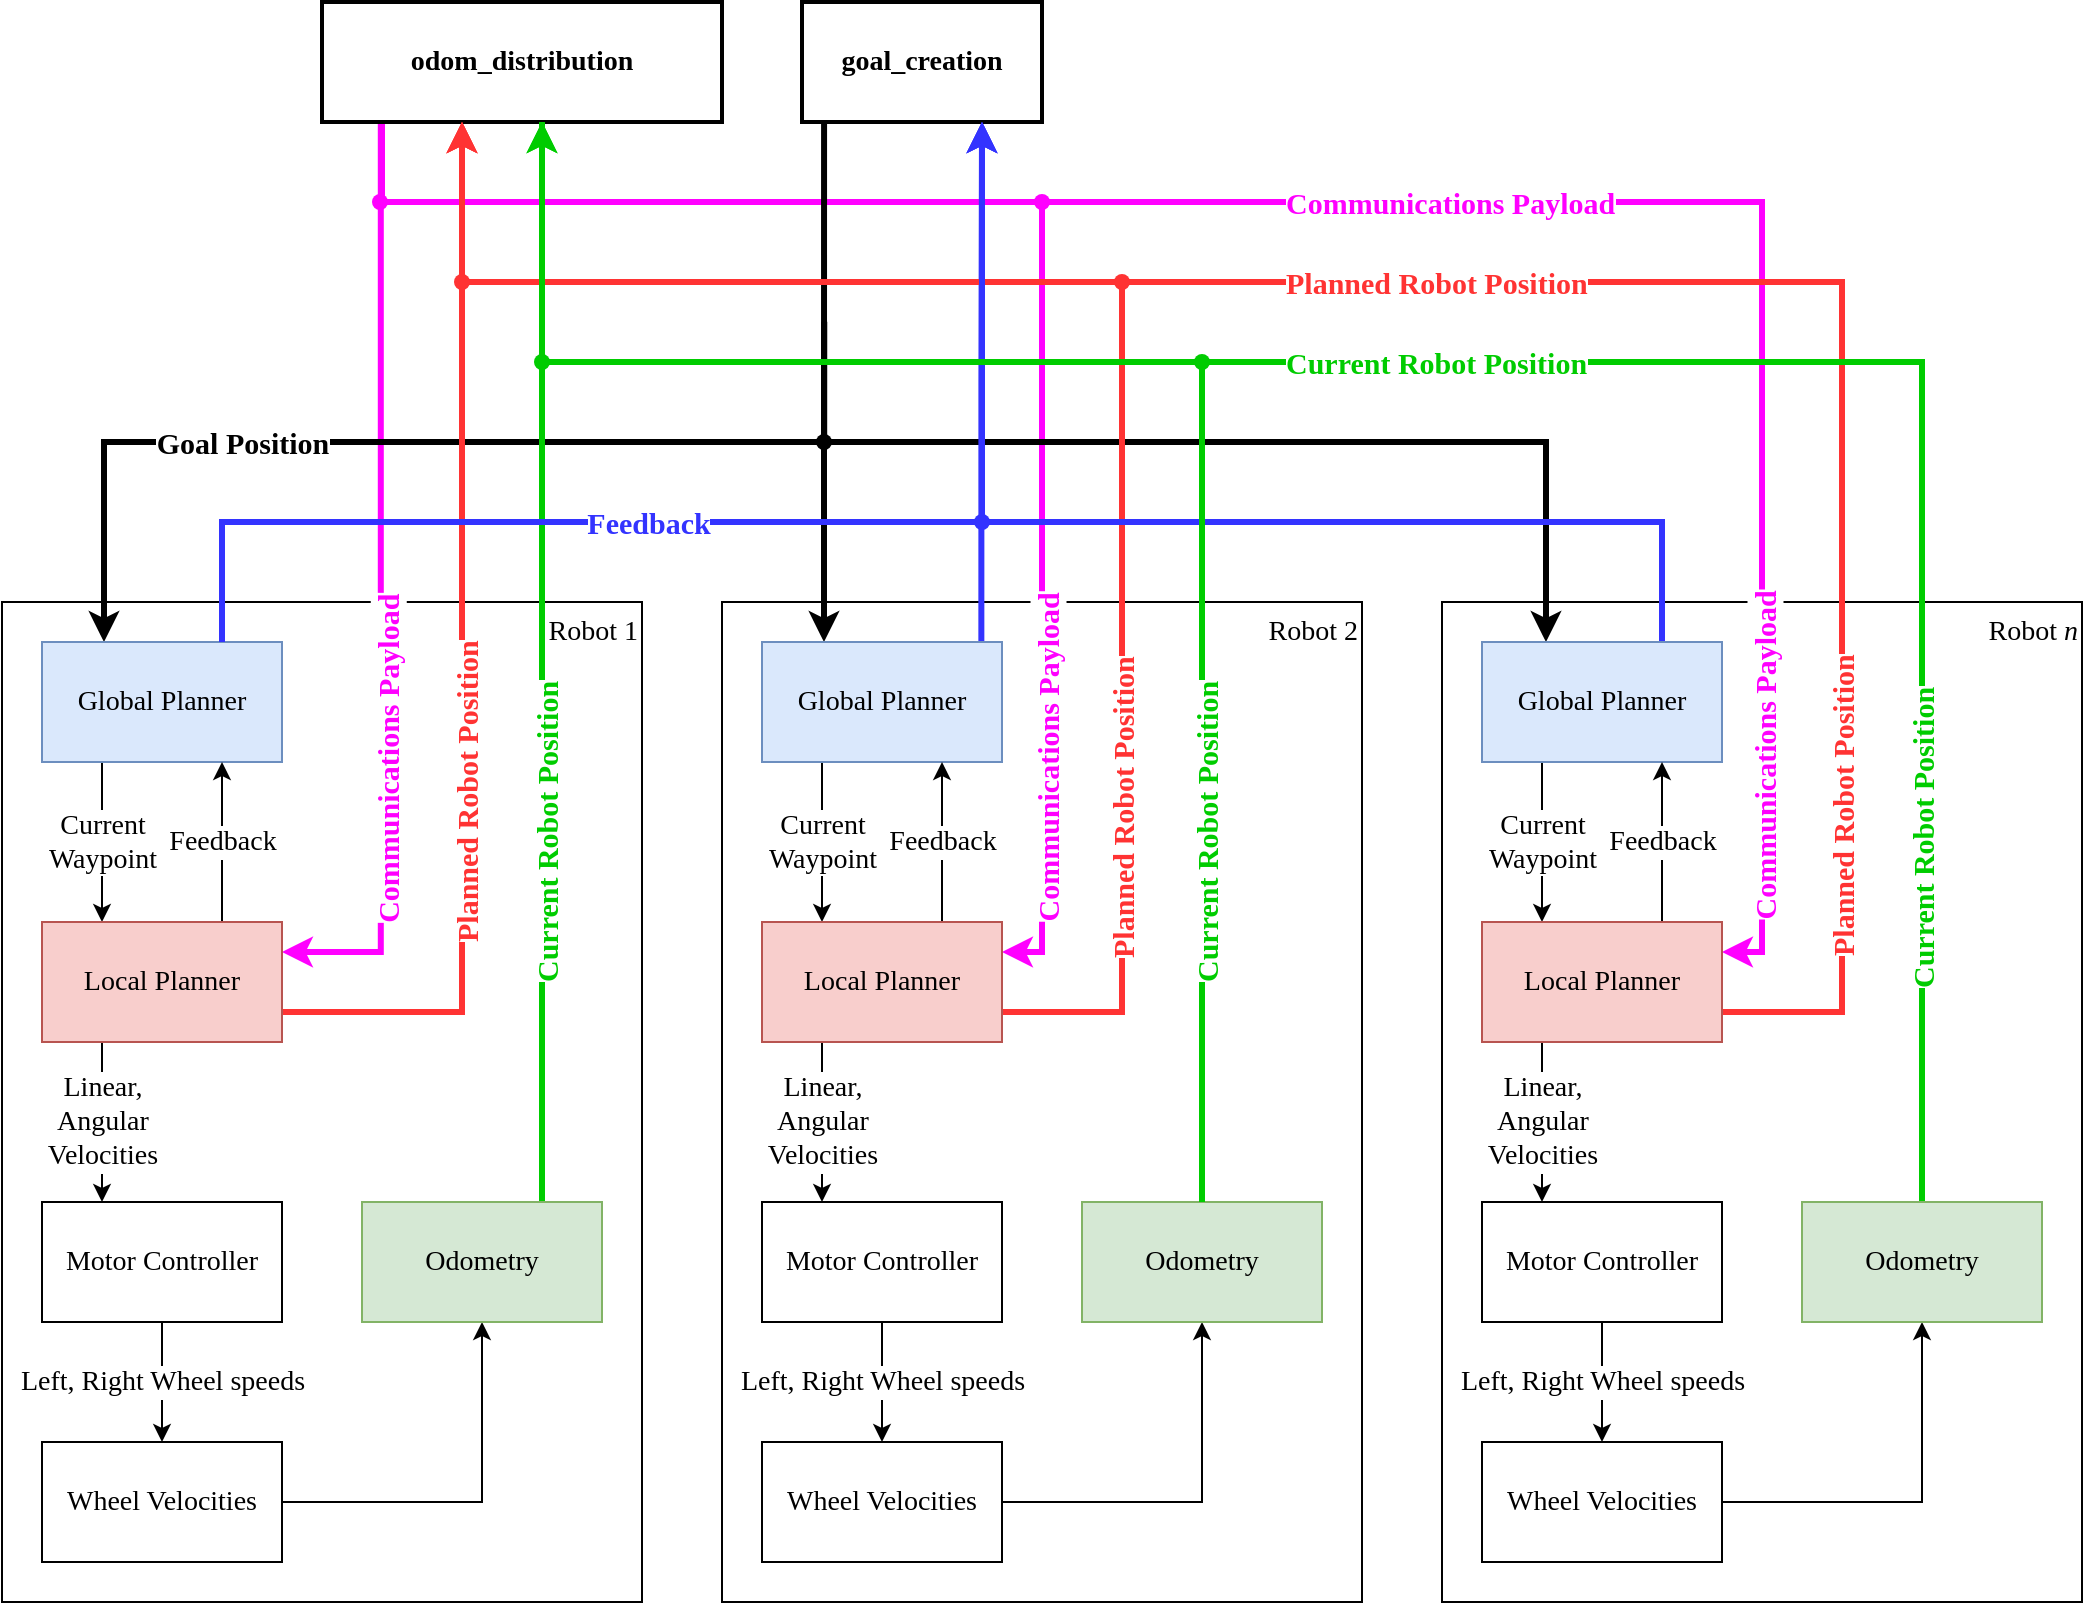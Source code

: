 <mxfile version="19.0.3" type="device"><diagram id="8nXmCUDPKcqQtMU1MW8g" name="Page-1"><mxGraphModel dx="1422" dy="1978" grid="1" gridSize="10" guides="1" tooltips="1" connect="1" arrows="1" fold="1" page="1" pageScale="1" pageWidth="850" pageHeight="1100" math="0" shadow="0"><root><mxCell id="0"/><mxCell id="1" parent="0"/><mxCell id="xddwMMH8nT_m9hUHTY-p-21" value="Robot 2" style="rounded=0;whiteSpace=wrap;html=1;fontFamily=Comptuer Modern;fontSource=http%3A%2F%2Fmirrors.ctan.org%2Ffonts%2Fcm-unicode%2Ffonts%2Fotf%2Fcmunbxo.otf;fontSize=14;align=right;verticalAlign=top;" vertex="1" parent="1"><mxGeometry x="440" y="240" width="320" height="500" as="geometry"/></mxCell><mxCell id="xddwMMH8nT_m9hUHTY-p-32" value="Robot &lt;i&gt;n&lt;/i&gt;" style="rounded=0;whiteSpace=wrap;html=1;fontFamily=Comptuer Modern;fontSource=http%3A%2F%2Fmirrors.ctan.org%2Ffonts%2Fcm-unicode%2Ffonts%2Fotf%2Fcmunbxo.otf;fontSize=14;align=right;verticalAlign=top;" vertex="1" parent="1"><mxGeometry x="800" y="240" width="320" height="500" as="geometry"/></mxCell><mxCell id="xddwMMH8nT_m9hUHTY-p-3" value="Robot 1" style="rounded=0;whiteSpace=wrap;html=1;fontFamily=Comptuer Modern;fontSource=http%3A%2F%2Fmirrors.ctan.org%2Ffonts%2Fcm-unicode%2Ffonts%2Fotf%2Fcmunbxo.otf;fontSize=14;align=right;verticalAlign=top;" vertex="1" parent="1"><mxGeometry x="80" y="240" width="320" height="500" as="geometry"/></mxCell><mxCell id="xddwMMH8nT_m9hUHTY-p-57" value="&lt;font color=&quot;#ff00ff&quot;&gt;&lt;b&gt;Communications Payload&lt;/b&gt;&lt;/font&gt;" style="edgeStyle=orthogonalEdgeStyle;rounded=0;orthogonalLoop=1;jettySize=auto;html=1;exitX=0.147;exitY=1.017;exitDx=0;exitDy=0;entryX=1;entryY=0.25;entryDx=0;entryDy=0;labelBackgroundColor=default;fontFamily=Comptuer Modern;fontSource=http%3A%2F%2Fmirrors.ctan.org%2Ffonts%2Fcm-unicode%2Ffonts%2Fotf%2Fcmunbxo.otf;fontSize=15;fontColor=#00CC00;strokeColor=#FF00FF;strokeWidth=3;exitPerimeter=0;horizontal=0;align=left;" edge="1" parent="1" source="xddwMMH8nT_m9hUHTY-p-1" target="xddwMMH8nT_m9hUHTY-p-5"><mxGeometry x="0.722" y="1" relative="1" as="geometry"><mxPoint as="offset"/></mxGeometry></mxCell><mxCell id="xddwMMH8nT_m9hUHTY-p-58" value="&lt;b style=&quot;color: rgb(255, 0, 255); font-family: &amp;quot;Comptuer Modern&amp;quot;; font-size: 15px; font-style: normal; font-variant-ligatures: normal; font-variant-caps: normal; letter-spacing: normal; orphans: 2; text-indent: 0px; text-transform: none; widows: 2; word-spacing: 0px; -webkit-text-stroke-width: 0px; background-color: rgb(255, 255, 255); text-decoration-thickness: initial; text-decoration-style: initial; text-decoration-color: initial;&quot;&gt;Communications Payload&lt;/b&gt;" style="edgeStyle=orthogonalEdgeStyle;rounded=0;orthogonalLoop=1;jettySize=auto;html=1;exitX=0.148;exitY=0.994;exitDx=0;exitDy=0;entryX=1;entryY=0.25;entryDx=0;entryDy=0;labelBackgroundColor=default;fontFamily=Comptuer Modern;fontSource=http%3A%2F%2Fmirrors.ctan.org%2Ffonts%2Fcm-unicode%2Ffonts%2Fotf%2Fcmunbxo.otf;fontSize=15;fontColor=#00CC00;strokeColor=#FF00FF;strokeWidth=3;exitPerimeter=0;align=left;horizontal=0;" edge="1" parent="1" source="xddwMMH8nT_m9hUHTY-p-1" target="xddwMMH8nT_m9hUHTY-p-26"><mxGeometry x="0.908" relative="1" as="geometry"><Array as="points"><mxPoint x="270" y="40"/><mxPoint x="600" y="40"/><mxPoint x="600" y="415"/></Array><mxPoint as="offset"/></mxGeometry></mxCell><mxCell id="xddwMMH8nT_m9hUHTY-p-61" value="&lt;b style=&quot;color: rgb(255, 0, 255); font-family: &amp;quot;Comptuer Modern&amp;quot;; font-size: 15px; font-style: normal; font-variant-ligatures: normal; font-variant-caps: normal; letter-spacing: normal; orphans: 2; text-align: left; text-indent: 0px; text-transform: none; widows: 2; word-spacing: 0px; -webkit-text-stroke-width: 0px; background-color: rgb(255, 255, 255); text-decoration-thickness: initial; text-decoration-style: initial; text-decoration-color: initial;&quot;&gt;Communications Payload&lt;/b&gt;" style="edgeStyle=orthogonalEdgeStyle;rounded=0;orthogonalLoop=1;jettySize=auto;html=1;entryX=1;entryY=0.25;entryDx=0;entryDy=0;labelBackgroundColor=default;fontFamily=Comptuer Modern;fontSource=http%3A%2F%2Fmirrors.ctan.org%2Ffonts%2Fcm-unicode%2Ffonts%2Fotf%2Fcmunbxo.otf;fontSize=15;fontColor=#00CC00;strokeColor=#FF00FF;strokeWidth=3;align=left;" edge="1" parent="1" source="xddwMMH8nT_m9hUHTY-p-1" target="xddwMMH8nT_m9hUHTY-p-37"><mxGeometry x="-0.129" relative="1" as="geometry"><Array as="points"><mxPoint x="270" y="40"/><mxPoint x="960" y="40"/><mxPoint x="960" y="415"/></Array><mxPoint as="offset"/></mxGeometry></mxCell><mxCell id="xddwMMH8nT_m9hUHTY-p-62" value="&lt;b style=&quot;&quot;&gt;Communications Payload&lt;/b&gt;" style="edgeLabel;html=1;align=left;verticalAlign=middle;resizable=0;points=[];fontSize=15;fontFamily=Comptuer Modern;fontColor=#FF00FF;rotation=-90;" vertex="1" connectable="0" parent="xddwMMH8nT_m9hUHTY-p-61"><mxGeometry x="0.54" y="4" relative="1" as="geometry"><mxPoint x="-4" y="224" as="offset"/></mxGeometry></mxCell><mxCell id="xddwMMH8nT_m9hUHTY-p-1" value="odom_distribution" style="rounded=0;whiteSpace=wrap;html=1;fontFamily=Comptuer Modern;fontSource=http%3A%2F%2Fmirrors.ctan.org%2Ffonts%2Fcm-unicode%2Ffonts%2Fotf%2Fcmunbxo.otf;fontSize=14;fontStyle=1;strokeWidth=2;" vertex="1" parent="1"><mxGeometry x="240" y="-60" width="200" height="60" as="geometry"/></mxCell><mxCell id="xddwMMH8nT_m9hUHTY-p-17" value="Goal Position" style="edgeStyle=orthogonalEdgeStyle;rounded=0;orthogonalLoop=1;jettySize=auto;html=1;exitX=0.092;exitY=0.997;exitDx=0;exitDy=0;entryX=0.25;entryY=0;entryDx=0;entryDy=0;fontFamily=Comptuer Modern;fontSource=http%3A%2F%2Fmirrors.ctan.org%2Ffonts%2Fcm-unicode%2Ffonts%2Fotf%2Fcmunbxo.otf;fontSize=15;strokeWidth=3;exitPerimeter=0;fontStyle=1" edge="1" parent="1" source="xddwMMH8nT_m9hUHTY-p-2"><mxGeometry x="0.455" relative="1" as="geometry"><mxPoint x="511" y="100" as="sourcePoint"/><mxPoint x="131" y="260" as="targetPoint"/><Array as="points"><mxPoint x="491" y="160"/><mxPoint x="131" y="160"/></Array><mxPoint as="offset"/></mxGeometry></mxCell><mxCell id="xddwMMH8nT_m9hUHTY-p-43" style="edgeStyle=orthogonalEdgeStyle;rounded=0;orthogonalLoop=1;jettySize=auto;html=1;exitDx=0;exitDy=0;entryX=0.25;entryY=0;entryDx=0;entryDy=0;fontFamily=Comptuer Modern;fontSource=http%3A%2F%2Fmirrors.ctan.org%2Ffonts%2Fcm-unicode%2Ffonts%2Fotf%2Fcmunbxo.otf;fontSize=14;strokeWidth=3;startArrow=none;" edge="1" parent="1" source="xddwMMH8nT_m9hUHTY-p-49"><mxGeometry relative="1" as="geometry"><mxPoint x="511" y="100" as="sourcePoint"/><mxPoint x="491" y="260" as="targetPoint"/><Array as="points"><mxPoint x="491" y="100"/></Array></mxGeometry></mxCell><mxCell id="xddwMMH8nT_m9hUHTY-p-44" style="edgeStyle=orthogonalEdgeStyle;rounded=0;orthogonalLoop=1;jettySize=auto;html=1;exitX=0.076;exitY=0.998;exitDx=0;exitDy=0;entryX=0.25;entryY=0;entryDx=0;entryDy=0;fontFamily=Comptuer Modern;fontSource=http%3A%2F%2Fmirrors.ctan.org%2Ffonts%2Fcm-unicode%2Ffonts%2Fotf%2Fcmunbxo.otf;fontSize=14;strokeColor=#000000;strokeWidth=3;exitPerimeter=0;" edge="1" parent="1"><mxGeometry relative="1" as="geometry"><mxPoint x="491.12" y="99.88" as="sourcePoint"/><mxPoint x="852" y="260" as="targetPoint"/><Array as="points"><mxPoint x="491" y="160"/><mxPoint x="852" y="160"/></Array></mxGeometry></mxCell><mxCell id="xddwMMH8nT_m9hUHTY-p-2" value="goal_creation" style="rounded=0;whiteSpace=wrap;html=1;fontFamily=Comptuer Modern;fontSource=http%3A%2F%2Fmirrors.ctan.org%2Ffonts%2Fcm-unicode%2Ffonts%2Fotf%2Fcmunbxo.otf;fontSize=14;fontStyle=1;strokeWidth=2;" vertex="1" parent="1"><mxGeometry x="480" y="-60" width="120" height="60" as="geometry"/></mxCell><mxCell id="xddwMMH8nT_m9hUHTY-p-8" value="Current &lt;br&gt;Waypoint" style="edgeStyle=orthogonalEdgeStyle;rounded=0;orthogonalLoop=1;jettySize=auto;html=1;exitX=0.25;exitY=1;exitDx=0;exitDy=0;entryX=0.25;entryY=0;entryDx=0;entryDy=0;fontFamily=Comptuer Modern;fontSource=http%3A%2F%2Fmirrors.ctan.org%2Ffonts%2Fcm-unicode%2Ffonts%2Fotf%2Fcmunbxo.otf;fontSize=14;" edge="1" parent="1" source="xddwMMH8nT_m9hUHTY-p-4" target="xddwMMH8nT_m9hUHTY-p-5"><mxGeometry relative="1" as="geometry"/></mxCell><mxCell id="xddwMMH8nT_m9hUHTY-p-4" value="Global Planner" style="rounded=0;whiteSpace=wrap;html=1;fontFamily=Comptuer Modern;fontSource=http%3A%2F%2Fmirrors.ctan.org%2Ffonts%2Fcm-unicode%2Ffonts%2Fotf%2Fcmunbxo.otf;fontSize=14;fillColor=#dae8fc;strokeColor=#6c8ebf;" vertex="1" parent="1"><mxGeometry x="100" y="260" width="120" height="60" as="geometry"/></mxCell><mxCell id="xddwMMH8nT_m9hUHTY-p-9" value="Linear,&lt;br&gt;Angular&lt;br&gt;Velocities" style="edgeStyle=orthogonalEdgeStyle;rounded=0;orthogonalLoop=1;jettySize=auto;html=1;exitX=0.25;exitY=1;exitDx=0;exitDy=0;entryX=0.25;entryY=0;entryDx=0;entryDy=0;fontFamily=Comptuer Modern;fontSource=http%3A%2F%2Fmirrors.ctan.org%2Ffonts%2Fcm-unicode%2Ffonts%2Fotf%2Fcmunbxo.otf;fontSize=14;" edge="1" parent="1" source="xddwMMH8nT_m9hUHTY-p-5" target="xddwMMH8nT_m9hUHTY-p-6"><mxGeometry relative="1" as="geometry"/></mxCell><mxCell id="xddwMMH8nT_m9hUHTY-p-12" value="Feedback" style="edgeStyle=orthogonalEdgeStyle;rounded=0;orthogonalLoop=1;jettySize=auto;html=1;exitX=0.75;exitY=0;exitDx=0;exitDy=0;entryX=0.75;entryY=1;entryDx=0;entryDy=0;fontFamily=Comptuer Modern;fontSource=http%3A%2F%2Fmirrors.ctan.org%2Ffonts%2Fcm-unicode%2Ffonts%2Fotf%2Fcmunbxo.otf;fontSize=14;" edge="1" parent="1" source="xddwMMH8nT_m9hUHTY-p-5" target="xddwMMH8nT_m9hUHTY-p-4"><mxGeometry relative="1" as="geometry"/></mxCell><mxCell id="xddwMMH8nT_m9hUHTY-p-20" value="Planned Robot Position" style="edgeStyle=orthogonalEdgeStyle;rounded=0;orthogonalLoop=1;jettySize=auto;html=1;exitX=1;exitY=0.75;exitDx=0;exitDy=0;fontFamily=Comptuer Modern;fontSource=http%3A%2F%2Fmirrors.ctan.org%2Ffonts%2Fcm-unicode%2Ffonts%2Fotf%2Fcmunbxo.otf;fontSize=15;horizontal=0;strokeWidth=3;strokeColor=#FF3333;fontStyle=1;fontColor=#FF3333;align=left;verticalAlign=middle;" edge="1" parent="1" source="xddwMMH8nT_m9hUHTY-p-5"><mxGeometry x="-0.533" relative="1" as="geometry"><mxPoint x="310" as="targetPoint"/><Array as="points"><mxPoint x="310" y="445"/></Array><mxPoint as="offset"/></mxGeometry></mxCell><mxCell id="xddwMMH8nT_m9hUHTY-p-5" value="Local Planner" style="rounded=0;whiteSpace=wrap;html=1;fontFamily=Comptuer Modern;fontSource=http%3A%2F%2Fmirrors.ctan.org%2Ffonts%2Fcm-unicode%2Ffonts%2Fotf%2Fcmunbxo.otf;fontSize=14;fillColor=#f8cecc;strokeColor=#b85450;" vertex="1" parent="1"><mxGeometry x="100" y="400" width="120" height="60" as="geometry"/></mxCell><mxCell id="xddwMMH8nT_m9hUHTY-p-10" value="Left, Right Wheel speeds" style="edgeStyle=orthogonalEdgeStyle;rounded=0;orthogonalLoop=1;jettySize=auto;html=1;exitX=0.5;exitY=1;exitDx=0;exitDy=0;entryX=0.5;entryY=0;entryDx=0;entryDy=0;fontFamily=Comptuer Modern;fontSource=http%3A%2F%2Fmirrors.ctan.org%2Ffonts%2Fcm-unicode%2Ffonts%2Fotf%2Fcmunbxo.otf;fontSize=14;" edge="1" parent="1" source="xddwMMH8nT_m9hUHTY-p-6" target="xddwMMH8nT_m9hUHTY-p-7"><mxGeometry relative="1" as="geometry"/></mxCell><mxCell id="xddwMMH8nT_m9hUHTY-p-6" value="Motor Controller" style="rounded=0;whiteSpace=wrap;html=1;fontFamily=Comptuer Modern;fontSource=http%3A%2F%2Fmirrors.ctan.org%2Ffonts%2Fcm-unicode%2Ffonts%2Fotf%2Fcmunbxo.otf;fontSize=14;" vertex="1" parent="1"><mxGeometry x="100" y="540" width="120" height="60" as="geometry"/></mxCell><mxCell id="xddwMMH8nT_m9hUHTY-p-15" style="edgeStyle=orthogonalEdgeStyle;rounded=0;orthogonalLoop=1;jettySize=auto;html=1;exitX=1;exitY=0.5;exitDx=0;exitDy=0;entryX=0.5;entryY=1;entryDx=0;entryDy=0;fontFamily=Comptuer Modern;fontSource=http%3A%2F%2Fmirrors.ctan.org%2Ffonts%2Fcm-unicode%2Ffonts%2Fotf%2Fcmunbxo.otf;fontSize=14;" edge="1" parent="1" source="xddwMMH8nT_m9hUHTY-p-7" target="xddwMMH8nT_m9hUHTY-p-14"><mxGeometry relative="1" as="geometry"/></mxCell><mxCell id="xddwMMH8nT_m9hUHTY-p-7" value="Wheel Velocities" style="rounded=0;whiteSpace=wrap;html=1;fontFamily=Comptuer Modern;fontSource=http%3A%2F%2Fmirrors.ctan.org%2Ffonts%2Fcm-unicode%2Ffonts%2Fotf%2Fcmunbxo.otf;fontSize=14;" vertex="1" parent="1"><mxGeometry x="100" y="660" width="120" height="60" as="geometry"/></mxCell><mxCell id="xddwMMH8nT_m9hUHTY-p-19" value="Current Robot Position" style="edgeStyle=orthogonalEdgeStyle;rounded=0;orthogonalLoop=1;jettySize=auto;html=1;exitX=0.75;exitY=0;exitDx=0;exitDy=0;fontFamily=Comptuer Modern;fontSource=http%3A%2F%2Fmirrors.ctan.org%2Ffonts%2Fcm-unicode%2Ffonts%2Fotf%2Fcmunbxo.otf;fontSize=15;horizontal=0;strokeColor=#00CC00;strokeWidth=3;fontStyle=1;fontColor=#00CC00;align=left;" edge="1" parent="1" source="xddwMMH8nT_m9hUHTY-p-14"><mxGeometry x="-0.593" relative="1" as="geometry"><mxPoint x="350" as="targetPoint"/><Array as="points"><mxPoint x="350"/></Array><mxPoint as="offset"/></mxGeometry></mxCell><mxCell id="xddwMMH8nT_m9hUHTY-p-14" value="Odometry" style="rounded=0;whiteSpace=wrap;html=1;fontFamily=Comptuer Modern;fontSource=http%3A%2F%2Fmirrors.ctan.org%2Ffonts%2Fcm-unicode%2Ffonts%2Fotf%2Fcmunbxo.otf;fontSize=14;fillColor=#d5e8d4;strokeColor=#82b366;" vertex="1" parent="1"><mxGeometry x="260" y="540" width="120" height="60" as="geometry"/></mxCell><mxCell id="xddwMMH8nT_m9hUHTY-p-22" value="Current &lt;br&gt;Waypoint" style="edgeStyle=orthogonalEdgeStyle;rounded=0;orthogonalLoop=1;jettySize=auto;html=1;exitX=0.25;exitY=1;exitDx=0;exitDy=0;entryX=0.25;entryY=0;entryDx=0;entryDy=0;fontFamily=Comptuer Modern;fontSource=http%3A%2F%2Fmirrors.ctan.org%2Ffonts%2Fcm-unicode%2Ffonts%2Fotf%2Fcmunbxo.otf;fontSize=14;" edge="1" parent="1" source="xddwMMH8nT_m9hUHTY-p-23" target="xddwMMH8nT_m9hUHTY-p-26"><mxGeometry relative="1" as="geometry"/></mxCell><mxCell id="xddwMMH8nT_m9hUHTY-p-45" style="edgeStyle=orthogonalEdgeStyle;rounded=0;orthogonalLoop=1;jettySize=auto;html=1;exitX=0.914;exitY=0.002;exitDx=0;exitDy=0;entryX=0.75;entryY=1;entryDx=0;entryDy=0;fontFamily=Comptuer Modern;fontSource=http%3A%2F%2Fmirrors.ctan.org%2Ffonts%2Fcm-unicode%2Ffonts%2Fotf%2Fcmunbxo.otf;fontSize=14;strokeWidth=3;strokeColor=#3333FF;exitPerimeter=0;" edge="1" parent="1" source="xddwMMH8nT_m9hUHTY-p-23" target="xddwMMH8nT_m9hUHTY-p-2"><mxGeometry relative="1" as="geometry"><Array as="points"/></mxGeometry></mxCell><mxCell id="xddwMMH8nT_m9hUHTY-p-23" value="Global Planner" style="rounded=0;whiteSpace=wrap;html=1;fontFamily=Comptuer Modern;fontSource=http%3A%2F%2Fmirrors.ctan.org%2Ffonts%2Fcm-unicode%2Ffonts%2Fotf%2Fcmunbxo.otf;fontSize=14;fillColor=#dae8fc;strokeColor=#6c8ebf;" vertex="1" parent="1"><mxGeometry x="460" y="260" width="120" height="60" as="geometry"/></mxCell><mxCell id="xddwMMH8nT_m9hUHTY-p-24" value="Linear,&lt;br&gt;Angular&lt;br&gt;Velocities" style="edgeStyle=orthogonalEdgeStyle;rounded=0;orthogonalLoop=1;jettySize=auto;html=1;exitX=0.25;exitY=1;exitDx=0;exitDy=0;entryX=0.25;entryY=0;entryDx=0;entryDy=0;fontFamily=Comptuer Modern;fontSource=http%3A%2F%2Fmirrors.ctan.org%2Ffonts%2Fcm-unicode%2Ffonts%2Fotf%2Fcmunbxo.otf;fontSize=14;" edge="1" parent="1" source="xddwMMH8nT_m9hUHTY-p-26" target="xddwMMH8nT_m9hUHTY-p-28"><mxGeometry relative="1" as="geometry"/></mxCell><mxCell id="xddwMMH8nT_m9hUHTY-p-25" value="Feedback" style="edgeStyle=orthogonalEdgeStyle;rounded=0;orthogonalLoop=1;jettySize=auto;html=1;exitX=0.75;exitY=0;exitDx=0;exitDy=0;entryX=0.75;entryY=1;entryDx=0;entryDy=0;fontFamily=Comptuer Modern;fontSource=http%3A%2F%2Fmirrors.ctan.org%2Ffonts%2Fcm-unicode%2Ffonts%2Fotf%2Fcmunbxo.otf;fontSize=14;" edge="1" parent="1" source="xddwMMH8nT_m9hUHTY-p-26" target="xddwMMH8nT_m9hUHTY-p-23"><mxGeometry relative="1" as="geometry"/></mxCell><mxCell id="xddwMMH8nT_m9hUHTY-p-54" style="edgeStyle=orthogonalEdgeStyle;rounded=0;orthogonalLoop=1;jettySize=auto;html=1;exitX=1;exitY=0.75;exitDx=0;exitDy=0;labelBackgroundColor=default;fontFamily=Comptuer Modern;fontSource=http%3A%2F%2Fmirrors.ctan.org%2Ffonts%2Fcm-unicode%2Ffonts%2Fotf%2Fcmunbxo.otf;fontSize=15;fontColor=#00CC00;strokeColor=#FF3333;strokeWidth=3;" edge="1" parent="1" source="xddwMMH8nT_m9hUHTY-p-26"><mxGeometry relative="1" as="geometry"><mxPoint x="310" as="targetPoint"/><Array as="points"><mxPoint x="640" y="445"/><mxPoint x="640" y="80"/><mxPoint x="310" y="80"/></Array></mxGeometry></mxCell><mxCell id="xddwMMH8nT_m9hUHTY-p-26" value="Local Planner" style="rounded=0;whiteSpace=wrap;html=1;fontFamily=Comptuer Modern;fontSource=http%3A%2F%2Fmirrors.ctan.org%2Ffonts%2Fcm-unicode%2Ffonts%2Fotf%2Fcmunbxo.otf;fontSize=14;fillColor=#f8cecc;strokeColor=#b85450;" vertex="1" parent="1"><mxGeometry x="460" y="400" width="120" height="60" as="geometry"/></mxCell><mxCell id="xddwMMH8nT_m9hUHTY-p-27" value="Left, Right Wheel speeds" style="edgeStyle=orthogonalEdgeStyle;rounded=0;orthogonalLoop=1;jettySize=auto;html=1;exitX=0.5;exitY=1;exitDx=0;exitDy=0;entryX=0.5;entryY=0;entryDx=0;entryDy=0;fontFamily=Comptuer Modern;fontSource=http%3A%2F%2Fmirrors.ctan.org%2Ffonts%2Fcm-unicode%2Ffonts%2Fotf%2Fcmunbxo.otf;fontSize=14;" edge="1" parent="1" source="xddwMMH8nT_m9hUHTY-p-28" target="xddwMMH8nT_m9hUHTY-p-30"><mxGeometry relative="1" as="geometry"/></mxCell><mxCell id="xddwMMH8nT_m9hUHTY-p-28" value="Motor Controller" style="rounded=0;whiteSpace=wrap;html=1;fontFamily=Comptuer Modern;fontSource=http%3A%2F%2Fmirrors.ctan.org%2Ffonts%2Fcm-unicode%2Ffonts%2Fotf%2Fcmunbxo.otf;fontSize=14;" vertex="1" parent="1"><mxGeometry x="460" y="540" width="120" height="60" as="geometry"/></mxCell><mxCell id="xddwMMH8nT_m9hUHTY-p-29" style="edgeStyle=orthogonalEdgeStyle;rounded=0;orthogonalLoop=1;jettySize=auto;html=1;exitX=1;exitY=0.5;exitDx=0;exitDy=0;entryX=0.5;entryY=1;entryDx=0;entryDy=0;fontFamily=Comptuer Modern;fontSource=http%3A%2F%2Fmirrors.ctan.org%2Ffonts%2Fcm-unicode%2Ffonts%2Fotf%2Fcmunbxo.otf;fontSize=14;" edge="1" parent="1" source="xddwMMH8nT_m9hUHTY-p-30" target="xddwMMH8nT_m9hUHTY-p-31"><mxGeometry relative="1" as="geometry"/></mxCell><mxCell id="xddwMMH8nT_m9hUHTY-p-30" value="Wheel Velocities" style="rounded=0;whiteSpace=wrap;html=1;fontFamily=Comptuer Modern;fontSource=http%3A%2F%2Fmirrors.ctan.org%2Ffonts%2Fcm-unicode%2Ffonts%2Fotf%2Fcmunbxo.otf;fontSize=14;" vertex="1" parent="1"><mxGeometry x="460" y="660" width="120" height="60" as="geometry"/></mxCell><mxCell id="xddwMMH8nT_m9hUHTY-p-31" value="Odometry" style="rounded=0;whiteSpace=wrap;html=1;fontFamily=Comptuer Modern;fontSource=http%3A%2F%2Fmirrors.ctan.org%2Ffonts%2Fcm-unicode%2Ffonts%2Fotf%2Fcmunbxo.otf;fontSize=14;fillColor=#d5e8d4;strokeColor=#82b366;" vertex="1" parent="1"><mxGeometry x="620" y="540" width="120" height="60" as="geometry"/></mxCell><mxCell id="xddwMMH8nT_m9hUHTY-p-33" value="Current &lt;br&gt;Waypoint" style="edgeStyle=orthogonalEdgeStyle;rounded=0;orthogonalLoop=1;jettySize=auto;html=1;exitX=0.25;exitY=1;exitDx=0;exitDy=0;entryX=0.25;entryY=0;entryDx=0;entryDy=0;fontFamily=Comptuer Modern;fontSource=http%3A%2F%2Fmirrors.ctan.org%2Ffonts%2Fcm-unicode%2Ffonts%2Fotf%2Fcmunbxo.otf;fontSize=14;" edge="1" parent="1" source="xddwMMH8nT_m9hUHTY-p-34" target="xddwMMH8nT_m9hUHTY-p-37"><mxGeometry relative="1" as="geometry"/></mxCell><mxCell id="xddwMMH8nT_m9hUHTY-p-46" style="edgeStyle=orthogonalEdgeStyle;rounded=0;orthogonalLoop=1;jettySize=auto;html=1;exitX=0.75;exitY=0;exitDx=0;exitDy=0;entryX=0.75;entryY=1;entryDx=0;entryDy=0;fontFamily=Comptuer Modern;fontSource=http%3A%2F%2Fmirrors.ctan.org%2Ffonts%2Fcm-unicode%2Ffonts%2Fotf%2Fcmunbxo.otf;fontSize=14;strokeColor=#3333FF;strokeWidth=3;" edge="1" parent="1" source="xddwMMH8nT_m9hUHTY-p-34" target="xddwMMH8nT_m9hUHTY-p-2"><mxGeometry relative="1" as="geometry"><Array as="points"><mxPoint x="910" y="200"/><mxPoint x="570" y="200"/></Array></mxGeometry></mxCell><mxCell id="xddwMMH8nT_m9hUHTY-p-34" value="Global Planner" style="rounded=0;whiteSpace=wrap;html=1;fontFamily=Comptuer Modern;fontSource=http%3A%2F%2Fmirrors.ctan.org%2Ffonts%2Fcm-unicode%2Ffonts%2Fotf%2Fcmunbxo.otf;fontSize=14;fillColor=#dae8fc;strokeColor=#6c8ebf;" vertex="1" parent="1"><mxGeometry x="820" y="260" width="120" height="60" as="geometry"/></mxCell><mxCell id="xddwMMH8nT_m9hUHTY-p-35" value="Linear,&lt;br&gt;Angular&lt;br&gt;Velocities" style="edgeStyle=orthogonalEdgeStyle;rounded=0;orthogonalLoop=1;jettySize=auto;html=1;exitX=0.25;exitY=1;exitDx=0;exitDy=0;entryX=0.25;entryY=0;entryDx=0;entryDy=0;fontFamily=Comptuer Modern;fontSource=http%3A%2F%2Fmirrors.ctan.org%2Ffonts%2Fcm-unicode%2Ffonts%2Fotf%2Fcmunbxo.otf;fontSize=14;" edge="1" parent="1" source="xddwMMH8nT_m9hUHTY-p-37" target="xddwMMH8nT_m9hUHTY-p-39"><mxGeometry relative="1" as="geometry"/></mxCell><mxCell id="xddwMMH8nT_m9hUHTY-p-36" value="Feedback" style="edgeStyle=orthogonalEdgeStyle;rounded=0;orthogonalLoop=1;jettySize=auto;html=1;exitX=0.75;exitY=0;exitDx=0;exitDy=0;entryX=0.75;entryY=1;entryDx=0;entryDy=0;fontFamily=Comptuer Modern;fontSource=http%3A%2F%2Fmirrors.ctan.org%2Ffonts%2Fcm-unicode%2Ffonts%2Fotf%2Fcmunbxo.otf;fontSize=14;" edge="1" parent="1" source="xddwMMH8nT_m9hUHTY-p-37" target="xddwMMH8nT_m9hUHTY-p-34"><mxGeometry relative="1" as="geometry"/></mxCell><mxCell id="xddwMMH8nT_m9hUHTY-p-55" value="&lt;b&gt;&lt;font color=&quot;#ff3333&quot;&gt;Planned Robot Position&lt;/font&gt;&lt;/b&gt;" style="edgeStyle=orthogonalEdgeStyle;rounded=0;orthogonalLoop=1;jettySize=auto;html=1;exitX=1;exitY=0.75;exitDx=0;exitDy=0;labelBackgroundColor=default;fontFamily=Comptuer Modern;fontSource=http%3A%2F%2Fmirrors.ctan.org%2Ffonts%2Fcm-unicode%2Ffonts%2Fotf%2Fcmunbxo.otf;fontSize=15;fontColor=#00CC00;strokeColor=#FF3333;strokeWidth=3;align=left;" edge="1" parent="1" source="xddwMMH8nT_m9hUHTY-p-37"><mxGeometry x="0.18" relative="1" as="geometry"><mxPoint x="310" as="targetPoint"/><Array as="points"><mxPoint x="1000" y="445"/><mxPoint x="1000" y="80"/><mxPoint x="310" y="80"/></Array><mxPoint as="offset"/></mxGeometry></mxCell><mxCell id="xddwMMH8nT_m9hUHTY-p-37" value="Local Planner" style="rounded=0;whiteSpace=wrap;html=1;fontFamily=Comptuer Modern;fontSource=http%3A%2F%2Fmirrors.ctan.org%2Ffonts%2Fcm-unicode%2Ffonts%2Fotf%2Fcmunbxo.otf;fontSize=14;fillColor=#f8cecc;strokeColor=#b85450;" vertex="1" parent="1"><mxGeometry x="820" y="400" width="120" height="60" as="geometry"/></mxCell><mxCell id="xddwMMH8nT_m9hUHTY-p-38" value="Left, Right Wheel speeds" style="edgeStyle=orthogonalEdgeStyle;rounded=0;orthogonalLoop=1;jettySize=auto;html=1;exitX=0.5;exitY=1;exitDx=0;exitDy=0;entryX=0.5;entryY=0;entryDx=0;entryDy=0;fontFamily=Comptuer Modern;fontSource=http%3A%2F%2Fmirrors.ctan.org%2Ffonts%2Fcm-unicode%2Ffonts%2Fotf%2Fcmunbxo.otf;fontSize=14;" edge="1" parent="1" source="xddwMMH8nT_m9hUHTY-p-39" target="xddwMMH8nT_m9hUHTY-p-41"><mxGeometry relative="1" as="geometry"/></mxCell><mxCell id="xddwMMH8nT_m9hUHTY-p-39" value="Motor Controller" style="rounded=0;whiteSpace=wrap;html=1;fontFamily=Comptuer Modern;fontSource=http%3A%2F%2Fmirrors.ctan.org%2Ffonts%2Fcm-unicode%2Ffonts%2Fotf%2Fcmunbxo.otf;fontSize=14;" vertex="1" parent="1"><mxGeometry x="820" y="540" width="120" height="60" as="geometry"/></mxCell><mxCell id="xddwMMH8nT_m9hUHTY-p-40" style="edgeStyle=orthogonalEdgeStyle;rounded=0;orthogonalLoop=1;jettySize=auto;html=1;exitX=1;exitY=0.5;exitDx=0;exitDy=0;entryX=0.5;entryY=1;entryDx=0;entryDy=0;fontFamily=Comptuer Modern;fontSource=http%3A%2F%2Fmirrors.ctan.org%2Ffonts%2Fcm-unicode%2Ffonts%2Fotf%2Fcmunbxo.otf;fontSize=14;" edge="1" parent="1" source="xddwMMH8nT_m9hUHTY-p-41" target="xddwMMH8nT_m9hUHTY-p-42"><mxGeometry relative="1" as="geometry"/></mxCell><mxCell id="xddwMMH8nT_m9hUHTY-p-41" value="Wheel Velocities" style="rounded=0;whiteSpace=wrap;html=1;fontFamily=Comptuer Modern;fontSource=http%3A%2F%2Fmirrors.ctan.org%2Ffonts%2Fcm-unicode%2Ffonts%2Fotf%2Fcmunbxo.otf;fontSize=14;" vertex="1" parent="1"><mxGeometry x="820" y="660" width="120" height="60" as="geometry"/></mxCell><mxCell id="xddwMMH8nT_m9hUHTY-p-53" value="&lt;b&gt;&lt;font color=&quot;#00cc00&quot;&gt;Current Robot Position&lt;/font&gt;&lt;/b&gt;" style="edgeStyle=orthogonalEdgeStyle;rounded=0;orthogonalLoop=1;jettySize=auto;html=1;exitX=0.5;exitY=0;exitDx=0;exitDy=0;labelBackgroundColor=default;fontFamily=Comptuer Modern;fontSource=http%3A%2F%2Fmirrors.ctan.org%2Ffonts%2Fcm-unicode%2Ffonts%2Fotf%2Fcmunbxo.otf;fontSize=15;fontColor=#3333FF;strokeColor=#00CC00;strokeWidth=3;align=left;startArrow=none;" edge="1" parent="1" source="xddwMMH8nT_m9hUHTY-p-42"><mxGeometry x="0.203" relative="1" as="geometry"><mxPoint x="350" as="targetPoint"/><Array as="points"><mxPoint x="1040" y="120"/><mxPoint x="350" y="120"/></Array><mxPoint as="offset"/></mxGeometry></mxCell><mxCell id="xddwMMH8nT_m9hUHTY-p-42" value="Odometry" style="rounded=0;whiteSpace=wrap;html=1;fontFamily=Comptuer Modern;fontSource=http%3A%2F%2Fmirrors.ctan.org%2Ffonts%2Fcm-unicode%2Ffonts%2Fotf%2Fcmunbxo.otf;fontSize=14;fillColor=#d5e8d4;strokeColor=#82b366;" vertex="1" parent="1"><mxGeometry x="980" y="540" width="120" height="60" as="geometry"/></mxCell><mxCell id="xddwMMH8nT_m9hUHTY-p-47" value="" style="shape=waypoint;sketch=0;fillStyle=solid;size=6;pointerEvents=1;points=[];fillColor=none;resizable=0;rotatable=0;perimeter=centerPerimeter;snapToPoint=1;fontFamily=Comptuer Modern;fontSource=http%3A%2F%2Fmirrors.ctan.org%2Ffonts%2Fcm-unicode%2Ffonts%2Fotf%2Fcmunbxo.otf;fontSize=16;fontColor=#3333FF;strokeColor=#3333FF;strokeWidth=2;" vertex="1" parent="1"><mxGeometry x="550" y="180" width="40" height="40" as="geometry"/></mxCell><mxCell id="xddwMMH8nT_m9hUHTY-p-48" value="" style="edgeStyle=orthogonalEdgeStyle;rounded=0;orthogonalLoop=1;jettySize=auto;html=1;exitX=0.75;exitY=0;exitDx=0;exitDy=0;entryDx=0;entryDy=0;fontFamily=Comptuer Modern;fontSource=http%3A%2F%2Fmirrors.ctan.org%2Ffonts%2Fcm-unicode%2Ffonts%2Fotf%2Fcmunbxo.otf;fontSize=15;strokeColor=#3333FF;strokeWidth=3;fontColor=#3333FF;fontStyle=1;endArrow=none;labelBackgroundColor=default;" edge="1" parent="1" source="xddwMMH8nT_m9hUHTY-p-4" target="xddwMMH8nT_m9hUHTY-p-47"><mxGeometry relative="1" as="geometry"><mxPoint x="190" y="260.0" as="sourcePoint"/><mxPoint x="570" y="100" as="targetPoint"/><Array as="points"><mxPoint x="190" y="200"/></Array></mxGeometry></mxCell><mxCell id="xddwMMH8nT_m9hUHTY-p-18" value="&lt;font style=&quot;font-size: 15px;&quot;&gt;Feedback&lt;/font&gt;" style="edgeStyle=orthogonalEdgeStyle;rounded=0;orthogonalLoop=1;jettySize=auto;html=1;exitDx=0;exitDy=0;entryX=0.75;entryY=1;entryDx=0;entryDy=0;fontFamily=Comptuer Modern;fontSource=http%3A%2F%2Fmirrors.ctan.org%2Ffonts%2Fcm-unicode%2Ffonts%2Fotf%2Fcmunbxo.otf;fontSize=15;strokeColor=#3333FF;strokeWidth=3;fontColor=#3333FF;fontStyle=1;startArrow=none;" edge="1" parent="1" source="xddwMMH8nT_m9hUHTY-p-47" target="xddwMMH8nT_m9hUHTY-p-2"><mxGeometry x="-0.651" relative="1" as="geometry"><Array as="points"><mxPoint x="190" y="200"/><mxPoint x="570" y="200"/></Array><mxPoint as="offset"/></mxGeometry></mxCell><mxCell id="xddwMMH8nT_m9hUHTY-p-49" value="" style="shape=waypoint;sketch=0;fillStyle=solid;size=6;pointerEvents=1;points=[];fillColor=none;resizable=0;rotatable=0;perimeter=centerPerimeter;snapToPoint=1;fontFamily=Comptuer Modern;fontSource=http%3A%2F%2Fmirrors.ctan.org%2Ffonts%2Fcm-unicode%2Ffonts%2Fotf%2Fcmunbxo.otf;fontSize=16;fontColor=#3333FF;strokeColor=#000000;strokeWidth=2;" vertex="1" parent="1"><mxGeometry x="471" y="140" width="40" height="40" as="geometry"/></mxCell><mxCell id="xddwMMH8nT_m9hUHTY-p-50" value="" style="edgeStyle=orthogonalEdgeStyle;rounded=0;orthogonalLoop=1;jettySize=auto;html=1;entryDx=0;entryDy=0;fontFamily=Comptuer Modern;fontSource=http%3A%2F%2Fmirrors.ctan.org%2Ffonts%2Fcm-unicode%2Ffonts%2Fotf%2Fcmunbxo.otf;fontSize=14;strokeWidth=2;endArrow=none;" edge="1" parent="1" target="xddwMMH8nT_m9hUHTY-p-49"><mxGeometry relative="1" as="geometry"><mxPoint x="491" y="100" as="sourcePoint"/><mxPoint x="491" y="260" as="targetPoint"/><Array as="points"><mxPoint x="491" y="100"/></Array></mxGeometry></mxCell><mxCell id="xddwMMH8nT_m9hUHTY-p-63" value="&lt;span style=&quot;color: rgb(255, 51, 51); font-family: &amp;quot;Comptuer Modern&amp;quot;; font-size: 15px; font-style: normal; font-variant-ligatures: normal; font-variant-caps: normal; font-weight: 700; letter-spacing: normal; orphans: 2; text-align: left; text-indent: 0px; text-transform: none; widows: 2; word-spacing: 0px; -webkit-text-stroke-width: 0px; background-color: rgb(255, 255, 255); text-decoration-thickness: initial; text-decoration-style: initial; text-decoration-color: initial; float: none; display: inline !important;&quot;&gt;Planned Robot Position&lt;/span&gt;" style="text;whiteSpace=wrap;html=1;fontSize=15;fontFamily=Comptuer Modern;fontColor=#FF00FF;rotation=-90;" vertex="1" parent="1"><mxGeometry x="910" y="314" width="180" height="30" as="geometry"/></mxCell><mxCell id="xddwMMH8nT_m9hUHTY-p-67" value="&lt;span style=&quot;color: rgb(255, 51, 51); font-family: &amp;quot;Comptuer Modern&amp;quot;; font-size: 15px; font-style: normal; font-variant-ligatures: normal; font-variant-caps: normal; font-weight: 700; letter-spacing: normal; orphans: 2; text-align: left; text-indent: 0px; text-transform: none; widows: 2; word-spacing: 0px; -webkit-text-stroke-width: 0px; background-color: rgb(255, 255, 255); text-decoration-thickness: initial; text-decoration-style: initial; text-decoration-color: initial; float: none; display: inline !important;&quot;&gt;Planned Robot Position&lt;/span&gt;" style="text;whiteSpace=wrap;html=1;fontSize=15;fontFamily=Comptuer Modern;fontColor=#FF00FF;rotation=-90;" vertex="1" parent="1"><mxGeometry x="550" y="315" width="180" height="30" as="geometry"/></mxCell><mxCell id="xddwMMH8nT_m9hUHTY-p-76" value="&lt;span style=&quot;color: rgb(0, 204, 0); font-family: &amp;quot;Comptuer Modern&amp;quot;; font-size: 15px; font-style: normal; font-variant-ligatures: normal; font-variant-caps: normal; font-weight: 700; letter-spacing: normal; orphans: 2; text-align: left; text-indent: 0px; text-transform: none; widows: 2; word-spacing: 0px; -webkit-text-stroke-width: 0px; background-color: rgb(255, 255, 255); text-decoration-thickness: initial; text-decoration-style: initial; text-decoration-color: initial; float: none; display: inline !important;&quot;&gt;Current Robot Position&lt;/span&gt;" style="text;whiteSpace=wrap;html=1;fontSize=15;fontFamily=Comptuer Modern;fontColor=#00CC00;rotation=-90;" vertex="1" parent="1"><mxGeometry x="950" y="330" width="180" height="30" as="geometry"/></mxCell><mxCell id="xddwMMH8nT_m9hUHTY-p-79" value="&lt;div style=&quot;&quot;&gt;&lt;b style=&quot;color: rgb(0, 204, 0);&quot;&gt;Current Robot Position&lt;/b&gt;&lt;/div&gt;" style="edgeStyle=orthogonalEdgeStyle;rounded=0;orthogonalLoop=1;jettySize=auto;html=1;exitX=0.5;exitY=0;exitDx=0;exitDy=0;labelBackgroundColor=default;fontFamily=Comptuer Modern;fontSource=http%3A%2F%2Fmirrors.ctan.org%2Ffonts%2Fcm-unicode%2Ffonts%2Fotf%2Fcmunbxo.otf;fontSize=15;fontColor=#3333FF;strokeColor=#00CC00;strokeWidth=3;endArrow=none;align=left;horizontal=0;" edge="1" parent="1" source="xddwMMH8nT_m9hUHTY-p-31"><mxGeometry x="-0.747" relative="1" as="geometry"><mxPoint x="680" y="540" as="sourcePoint"/><mxPoint x="350" as="targetPoint"/><Array as="points"><mxPoint x="680" y="120"/><mxPoint x="350" y="120"/></Array><mxPoint as="offset"/></mxGeometry></mxCell><mxCell id="xddwMMH8nT_m9hUHTY-p-80" value="" style="shape=waypoint;sketch=0;fillStyle=solid;size=6;pointerEvents=1;points=[];fillColor=none;resizable=0;rotatable=0;perimeter=centerPerimeter;snapToPoint=1;fontFamily=Comptuer Modern;fontSource=http%3A%2F%2Fmirrors.ctan.org%2Ffonts%2Fcm-unicode%2Ffonts%2Fotf%2Fcmunbxo.otf;fontSize=15;fontColor=#00CC00;strokeColor=#00CC00;strokeWidth=2;" vertex="1" parent="1"><mxGeometry x="330" y="100" width="40" height="40" as="geometry"/></mxCell><mxCell id="xddwMMH8nT_m9hUHTY-p-84" value="" style="shape=waypoint;sketch=0;fillStyle=solid;size=6;pointerEvents=1;points=[];fillColor=none;resizable=0;rotatable=0;perimeter=centerPerimeter;snapToPoint=1;fontFamily=Comptuer Modern;fontSource=http%3A%2F%2Fmirrors.ctan.org%2Ffonts%2Fcm-unicode%2Ffonts%2Fotf%2Fcmunbxo.otf;fontSize=15;fontColor=#00CC00;strokeColor=#00CC00;strokeWidth=2;" vertex="1" parent="1"><mxGeometry x="660" y="100" width="40" height="40" as="geometry"/></mxCell><mxCell id="xddwMMH8nT_m9hUHTY-p-86" value="" style="shape=waypoint;sketch=0;fillStyle=solid;size=6;pointerEvents=1;points=[];fillColor=none;resizable=0;rotatable=0;perimeter=centerPerimeter;snapToPoint=1;fontFamily=Comptuer Modern;fontSource=http%3A%2F%2Fmirrors.ctan.org%2Ffonts%2Fcm-unicode%2Ffonts%2Fotf%2Fcmunbxo.otf;fontSize=15;fontColor=#00CC00;strokeColor=#FF00FF;strokeWidth=2;" vertex="1" parent="1"><mxGeometry x="249" y="20" width="40" height="40" as="geometry"/></mxCell><mxCell id="xddwMMH8nT_m9hUHTY-p-89" value="" style="shape=waypoint;sketch=0;fillStyle=solid;size=6;pointerEvents=1;points=[];fillColor=none;resizable=0;rotatable=0;perimeter=centerPerimeter;snapToPoint=1;fontFamily=Comptuer Modern;fontSource=http%3A%2F%2Fmirrors.ctan.org%2Ffonts%2Fcm-unicode%2Ffonts%2Fotf%2Fcmunbxo.otf;fontSize=15;fontColor=#00CC00;strokeColor=#FF00FF;strokeWidth=2;" vertex="1" parent="1"><mxGeometry x="580" y="20" width="40" height="40" as="geometry"/></mxCell><mxCell id="xddwMMH8nT_m9hUHTY-p-92" value="" style="shape=waypoint;sketch=0;fillStyle=solid;size=6;pointerEvents=1;points=[];fillColor=none;resizable=0;rotatable=0;perimeter=centerPerimeter;snapToPoint=1;fontFamily=Comptuer Modern;fontSource=http%3A%2F%2Fmirrors.ctan.org%2Ffonts%2Fcm-unicode%2Ffonts%2Fotf%2Fcmunbxo.otf;fontSize=15;fontColor=#00CC00;strokeColor=#FF3333;strokeWidth=2;" vertex="1" parent="1"><mxGeometry x="290" y="60" width="40" height="40" as="geometry"/></mxCell><mxCell id="xddwMMH8nT_m9hUHTY-p-93" value="" style="shape=waypoint;sketch=0;fillStyle=solid;size=6;pointerEvents=1;points=[];fillColor=none;resizable=0;rotatable=0;perimeter=centerPerimeter;snapToPoint=1;fontFamily=Comptuer Modern;fontSource=http%3A%2F%2Fmirrors.ctan.org%2Ffonts%2Fcm-unicode%2Ffonts%2Fotf%2Fcmunbxo.otf;fontSize=15;fontColor=#00CC00;strokeColor=#FF3333;strokeWidth=2;" vertex="1" parent="1"><mxGeometry x="620" y="60" width="40" height="40" as="geometry"/></mxCell></root></mxGraphModel></diagram></mxfile>